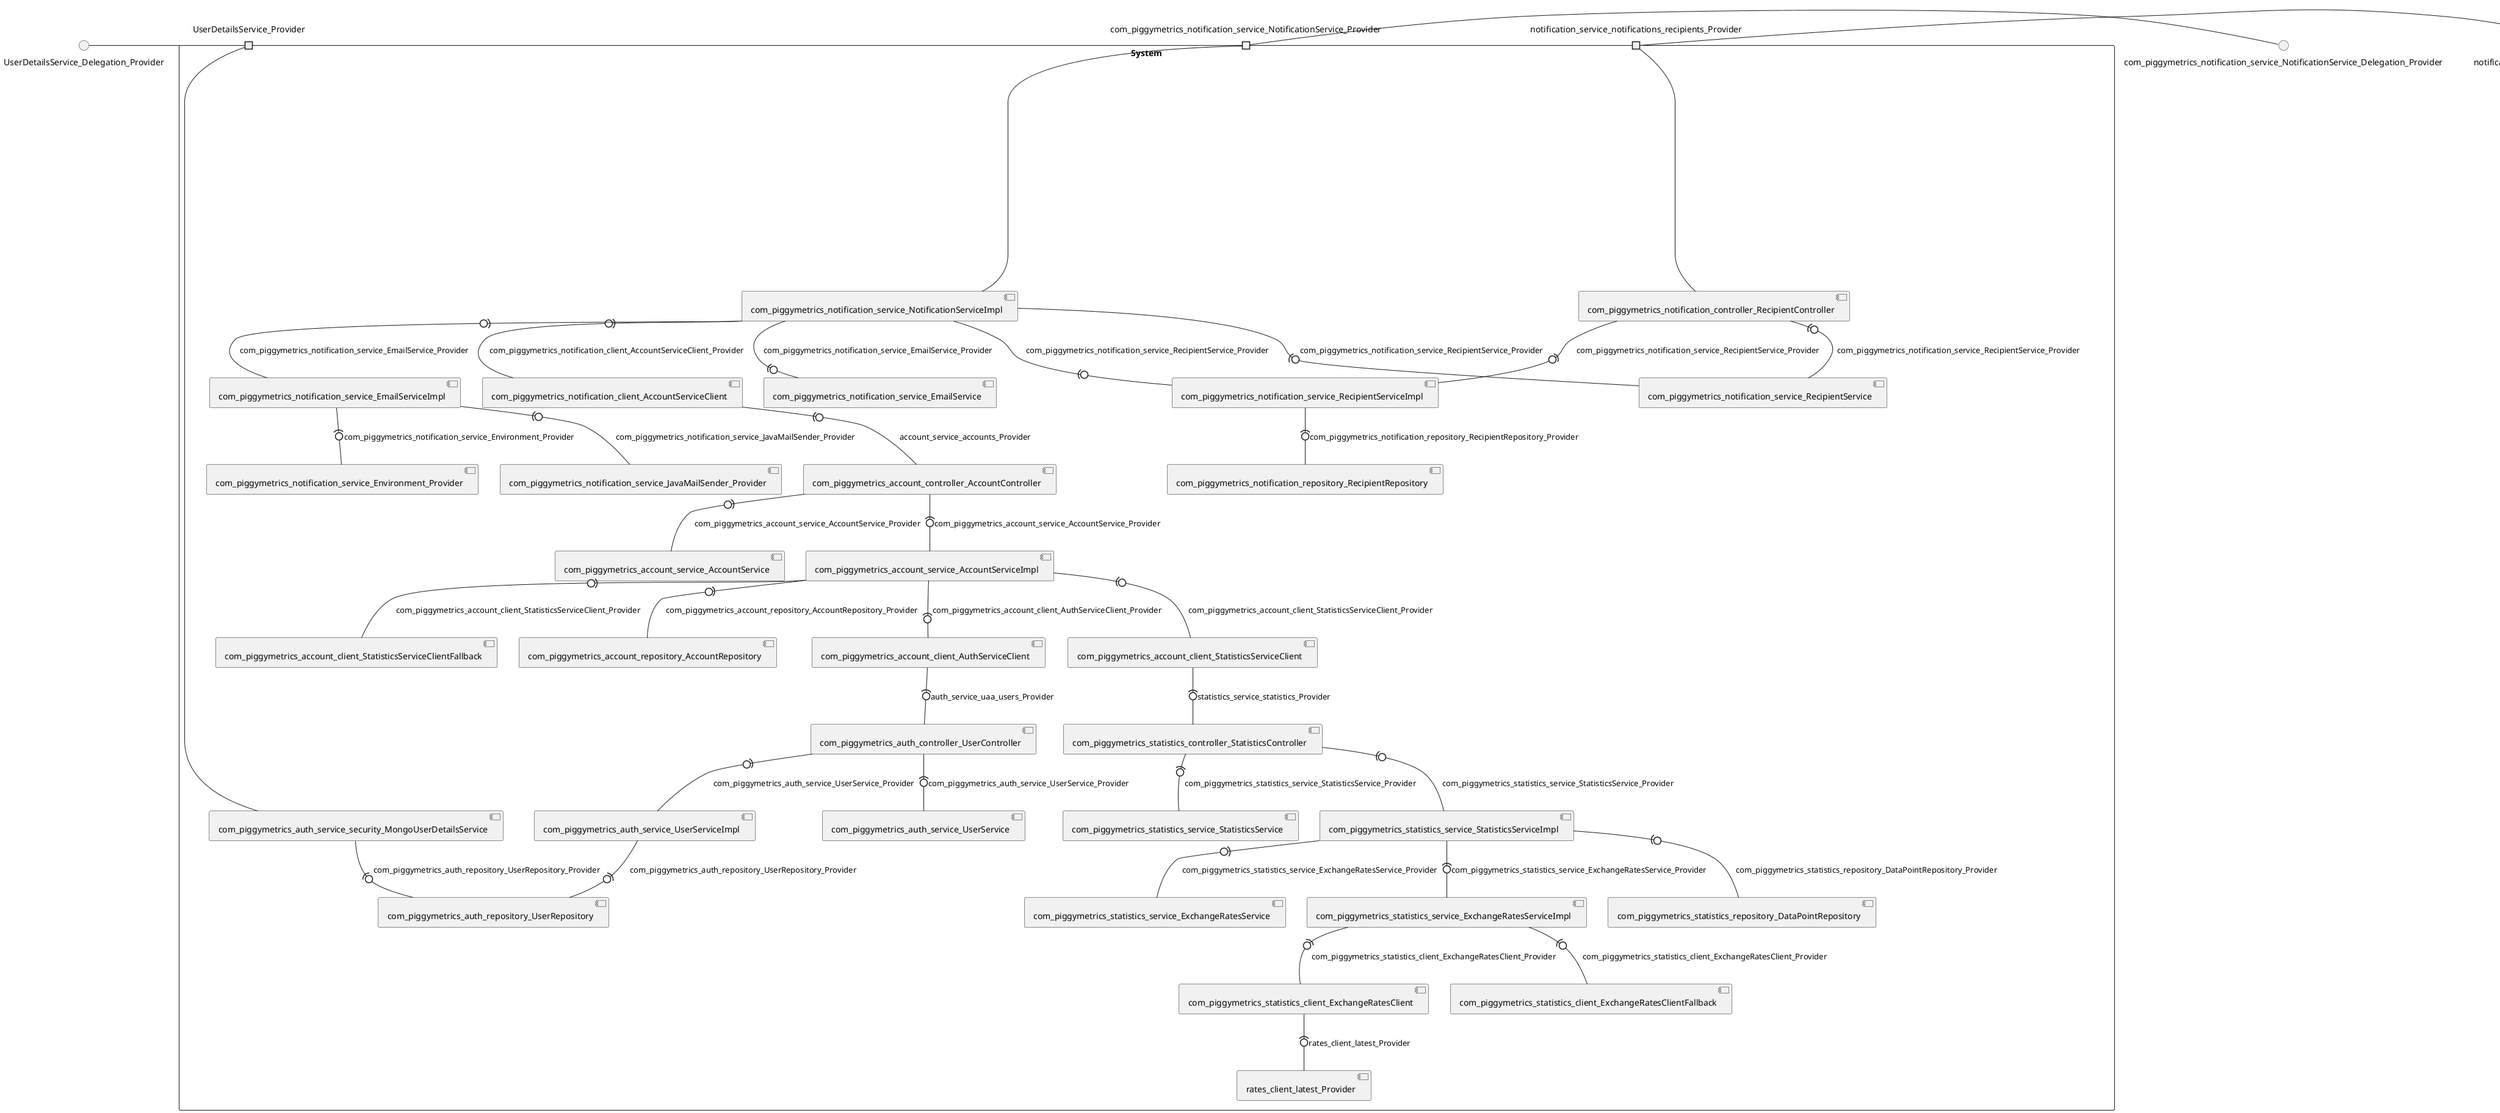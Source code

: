 @startuml
skinparam fixCircleLabelOverlapping true
skinparam componentStyle uml2
() UserDetailsService_Delegation_Provider
() com_piggymetrics_notification_service_NotificationService_Delegation_Provider
() notification_service_notifications_recipients_Delegation_Provider
rectangle System {
[com_piggymetrics_account_client_AuthServiceClient] [[sqshq-piggymetrics.repository#_K_o1tsFwEe6neMucJuUJ3w]]
[com_piggymetrics_account_client_StatisticsServiceClient] [[sqshq-piggymetrics.repository#_K_o1tsFwEe6neMucJuUJ3w]]
[com_piggymetrics_account_client_StatisticsServiceClientFallback] [[sqshq-piggymetrics.repository#_K_o1tsFwEe6neMucJuUJ3w]]
[com_piggymetrics_account_controller_AccountController] [[sqshq-piggymetrics.repository#_K_o1tsFwEe6neMucJuUJ3w]]
[com_piggymetrics_account_repository_AccountRepository] [[sqshq-piggymetrics.repository#_K_o1tsFwEe6neMucJuUJ3w]]
[com_piggymetrics_account_service_AccountService] [[sqshq-piggymetrics.repository#_K_o1tsFwEe6neMucJuUJ3w]]
[com_piggymetrics_account_service_AccountServiceImpl] [[sqshq-piggymetrics.repository#_K_o1tsFwEe6neMucJuUJ3w]]
[com_piggymetrics_auth_controller_UserController] [[sqshq-piggymetrics.repository#_K_o1tsFwEe6neMucJuUJ3w]]
[com_piggymetrics_auth_repository_UserRepository] [[sqshq-piggymetrics.repository#_K_o1tsFwEe6neMucJuUJ3w]]
[com_piggymetrics_auth_service_UserService] [[sqshq-piggymetrics.repository#_K_o1tsFwEe6neMucJuUJ3w]]
[com_piggymetrics_auth_service_UserServiceImpl] [[sqshq-piggymetrics.repository#_K_o1tsFwEe6neMucJuUJ3w]]
[com_piggymetrics_auth_service_security_MongoUserDetailsService] [[sqshq-piggymetrics.repository#_K_o1tsFwEe6neMucJuUJ3w]]
[com_piggymetrics_notification_client_AccountServiceClient] [[sqshq-piggymetrics.repository#_K_o1tsFwEe6neMucJuUJ3w]]
[com_piggymetrics_notification_controller_RecipientController] [[sqshq-piggymetrics.repository#_K_o1tsFwEe6neMucJuUJ3w]]
[com_piggymetrics_notification_repository_RecipientRepository] [[sqshq-piggymetrics.repository#_K_o1tsFwEe6neMucJuUJ3w]]
[com_piggymetrics_notification_service_EmailService] [[sqshq-piggymetrics.repository#_K_o1tsFwEe6neMucJuUJ3w]]
[com_piggymetrics_notification_service_EmailServiceImpl] [[sqshq-piggymetrics.repository#_K_o1tsFwEe6neMucJuUJ3w]]
[com_piggymetrics_notification_service_Environment_Provider] [[sqshq-piggymetrics.repository#_K_o1tsFwEe6neMucJuUJ3w]]
[com_piggymetrics_notification_service_JavaMailSender_Provider] [[sqshq-piggymetrics.repository#_K_o1tsFwEe6neMucJuUJ3w]]
[com_piggymetrics_notification_service_NotificationServiceImpl] [[sqshq-piggymetrics.repository#_K_o1tsFwEe6neMucJuUJ3w]]
[com_piggymetrics_notification_service_RecipientService] [[sqshq-piggymetrics.repository#_K_o1tsFwEe6neMucJuUJ3w]]
[com_piggymetrics_notification_service_RecipientServiceImpl] [[sqshq-piggymetrics.repository#_K_o1tsFwEe6neMucJuUJ3w]]
[com_piggymetrics_statistics_client_ExchangeRatesClient] [[sqshq-piggymetrics.repository#_K_o1tsFwEe6neMucJuUJ3w]]
[com_piggymetrics_statistics_client_ExchangeRatesClientFallback] [[sqshq-piggymetrics.repository#_K_o1tsFwEe6neMucJuUJ3w]]
[com_piggymetrics_statistics_controller_StatisticsController] [[sqshq-piggymetrics.repository#_K_o1tsFwEe6neMucJuUJ3w]]
[com_piggymetrics_statistics_repository_DataPointRepository] [[sqshq-piggymetrics.repository#_K_o1tsFwEe6neMucJuUJ3w]]
[com_piggymetrics_statistics_service_ExchangeRatesService] [[sqshq-piggymetrics.repository#_K_o1tsFwEe6neMucJuUJ3w]]
[com_piggymetrics_statistics_service_ExchangeRatesServiceImpl] [[sqshq-piggymetrics.repository#_K_o1tsFwEe6neMucJuUJ3w]]
[com_piggymetrics_statistics_service_StatisticsService] [[sqshq-piggymetrics.repository#_K_o1tsFwEe6neMucJuUJ3w]]
[com_piggymetrics_statistics_service_StatisticsServiceImpl] [[sqshq-piggymetrics.repository#_K_o1tsFwEe6neMucJuUJ3w]]
[rates_client_latest_Provider] [[sqshq-piggymetrics.repository#_K_o1tsFwEe6neMucJuUJ3w]]
port UserDetailsService_Provider
UserDetailsService_Delegation_Provider - UserDetailsService_Provider
UserDetailsService_Provider - [com_piggymetrics_auth_service_security_MongoUserDetailsService]
[com_piggymetrics_notification_client_AccountServiceClient] -(0- [com_piggymetrics_account_controller_AccountController] : account_service_accounts_Provider
[com_piggymetrics_account_client_AuthServiceClient] -(0- [com_piggymetrics_auth_controller_UserController] : auth_service_uaa_users_Provider
[com_piggymetrics_account_service_AccountServiceImpl] -(0- [com_piggymetrics_account_client_AuthServiceClient] : com_piggymetrics_account_client_AuthServiceClient_Provider
[com_piggymetrics_account_service_AccountServiceImpl] -(0- [com_piggymetrics_account_client_StatisticsServiceClient] : com_piggymetrics_account_client_StatisticsServiceClient_Provider
[com_piggymetrics_account_service_AccountServiceImpl] -(0- [com_piggymetrics_account_client_StatisticsServiceClientFallback] : com_piggymetrics_account_client_StatisticsServiceClient_Provider
[com_piggymetrics_account_service_AccountServiceImpl] -(0- [com_piggymetrics_account_repository_AccountRepository] : com_piggymetrics_account_repository_AccountRepository_Provider
[com_piggymetrics_account_controller_AccountController] -(0- [com_piggymetrics_account_service_AccountService] : com_piggymetrics_account_service_AccountService_Provider
[com_piggymetrics_account_controller_AccountController] -(0- [com_piggymetrics_account_service_AccountServiceImpl] : com_piggymetrics_account_service_AccountService_Provider
[com_piggymetrics_auth_service_security_MongoUserDetailsService] -(0- [com_piggymetrics_auth_repository_UserRepository] : com_piggymetrics_auth_repository_UserRepository_Provider
[com_piggymetrics_auth_service_UserServiceImpl] -(0- [com_piggymetrics_auth_repository_UserRepository] : com_piggymetrics_auth_repository_UserRepository_Provider
[com_piggymetrics_auth_controller_UserController] -(0- [com_piggymetrics_auth_service_UserServiceImpl] : com_piggymetrics_auth_service_UserService_Provider
[com_piggymetrics_auth_controller_UserController] -(0- [com_piggymetrics_auth_service_UserService] : com_piggymetrics_auth_service_UserService_Provider
[com_piggymetrics_notification_service_NotificationServiceImpl] -(0- [com_piggymetrics_notification_client_AccountServiceClient] : com_piggymetrics_notification_client_AccountServiceClient_Provider
[com_piggymetrics_notification_service_RecipientServiceImpl] -(0- [com_piggymetrics_notification_repository_RecipientRepository] : com_piggymetrics_notification_repository_RecipientRepository_Provider
[com_piggymetrics_notification_service_NotificationServiceImpl] -(0- [com_piggymetrics_notification_service_EmailServiceImpl] : com_piggymetrics_notification_service_EmailService_Provider
[com_piggymetrics_notification_service_NotificationServiceImpl] -(0- [com_piggymetrics_notification_service_EmailService] : com_piggymetrics_notification_service_EmailService_Provider
[com_piggymetrics_notification_service_EmailServiceImpl] -(0- [com_piggymetrics_notification_service_Environment_Provider] : com_piggymetrics_notification_service_Environment_Provider
[com_piggymetrics_notification_service_EmailServiceImpl] -(0- [com_piggymetrics_notification_service_JavaMailSender_Provider] : com_piggymetrics_notification_service_JavaMailSender_Provider
port com_piggymetrics_notification_service_NotificationService_Provider
com_piggymetrics_notification_service_NotificationService_Delegation_Provider - com_piggymetrics_notification_service_NotificationService_Provider
com_piggymetrics_notification_service_NotificationService_Provider - [com_piggymetrics_notification_service_NotificationServiceImpl]
[com_piggymetrics_notification_service_NotificationServiceImpl] -(0- [com_piggymetrics_notification_service_RecipientService] : com_piggymetrics_notification_service_RecipientService_Provider
[com_piggymetrics_notification_controller_RecipientController] -(0- [com_piggymetrics_notification_service_RecipientServiceImpl] : com_piggymetrics_notification_service_RecipientService_Provider
[com_piggymetrics_notification_controller_RecipientController] -(0- [com_piggymetrics_notification_service_RecipientService] : com_piggymetrics_notification_service_RecipientService_Provider
[com_piggymetrics_notification_service_NotificationServiceImpl] -(0- [com_piggymetrics_notification_service_RecipientServiceImpl] : com_piggymetrics_notification_service_RecipientService_Provider
[com_piggymetrics_statistics_service_ExchangeRatesServiceImpl] -(0- [com_piggymetrics_statistics_client_ExchangeRatesClientFallback] : com_piggymetrics_statistics_client_ExchangeRatesClient_Provider
[com_piggymetrics_statistics_service_ExchangeRatesServiceImpl] -(0- [com_piggymetrics_statistics_client_ExchangeRatesClient] : com_piggymetrics_statistics_client_ExchangeRatesClient_Provider
[com_piggymetrics_statistics_service_StatisticsServiceImpl] -(0- [com_piggymetrics_statistics_repository_DataPointRepository] : com_piggymetrics_statistics_repository_DataPointRepository_Provider
[com_piggymetrics_statistics_service_StatisticsServiceImpl] -(0- [com_piggymetrics_statistics_service_ExchangeRatesService] : com_piggymetrics_statistics_service_ExchangeRatesService_Provider
[com_piggymetrics_statistics_service_StatisticsServiceImpl] -(0- [com_piggymetrics_statistics_service_ExchangeRatesServiceImpl] : com_piggymetrics_statistics_service_ExchangeRatesService_Provider
[com_piggymetrics_statistics_controller_StatisticsController] -(0- [com_piggymetrics_statistics_service_StatisticsService] : com_piggymetrics_statistics_service_StatisticsService_Provider
[com_piggymetrics_statistics_controller_StatisticsController] -(0- [com_piggymetrics_statistics_service_StatisticsServiceImpl] : com_piggymetrics_statistics_service_StatisticsService_Provider
port notification_service_notifications_recipients_Provider
notification_service_notifications_recipients_Delegation_Provider - notification_service_notifications_recipients_Provider
notification_service_notifications_recipients_Provider - [com_piggymetrics_notification_controller_RecipientController]
[com_piggymetrics_statistics_client_ExchangeRatesClient] -(0- [rates_client_latest_Provider] : rates_client_latest_Provider
[com_piggymetrics_account_client_StatisticsServiceClient] -(0- [com_piggymetrics_statistics_controller_StatisticsController] : statistics_service_statistics_Provider
}

@enduml
